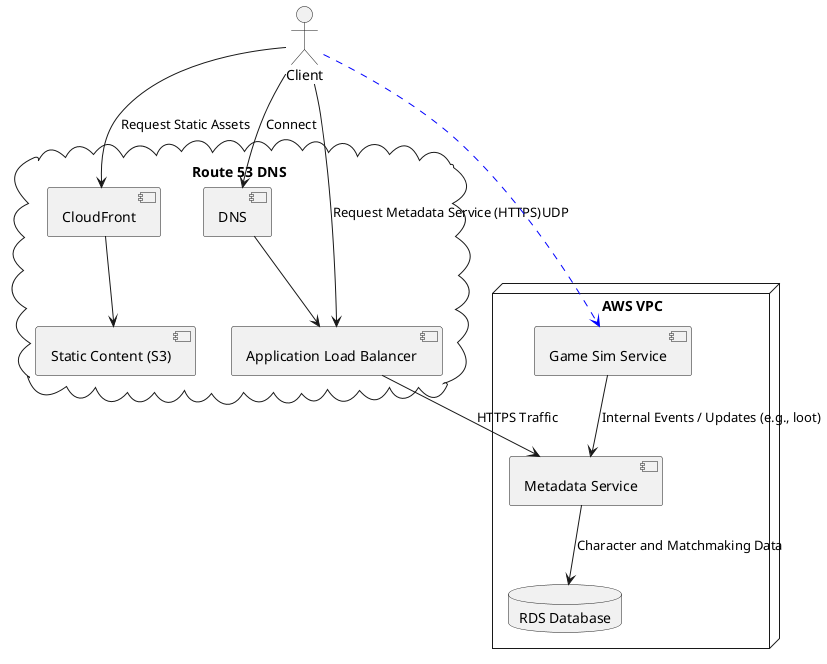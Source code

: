 @startuml AWS Multiplayer Deployment
actor Client
cloud "Route 53 DNS" {
    [CloudFront] --> [Static Content (S3)]
    [DNS] --> [Application Load Balancer]
}

node "AWS VPC" {
    [Metadata Service]
    [Game Sim Service]
    database "RDS Database" as RDS
}

' Client Connections
Client --> [DNS] : Connect
Client --> [CloudFront] : Request Static Assets
Client --> [Application Load Balancer] : Request Metadata Service (HTTPS)

' API Flow
[Application Load Balancer] --> [Metadata Service] : HTTPS Traffic

' Metadata Service to RDS
[Metadata Service] --> RDS : Character and Matchmaking Data

' Direct UDP Connection to Game Sim
Client -[#blue,dashed]-> [Game Sim Service] : UDP

' Game Sim Service updates
[Game Sim Service] --> [Metadata Service] : Internal Events / Updates (e.g., loot)
@enduml
